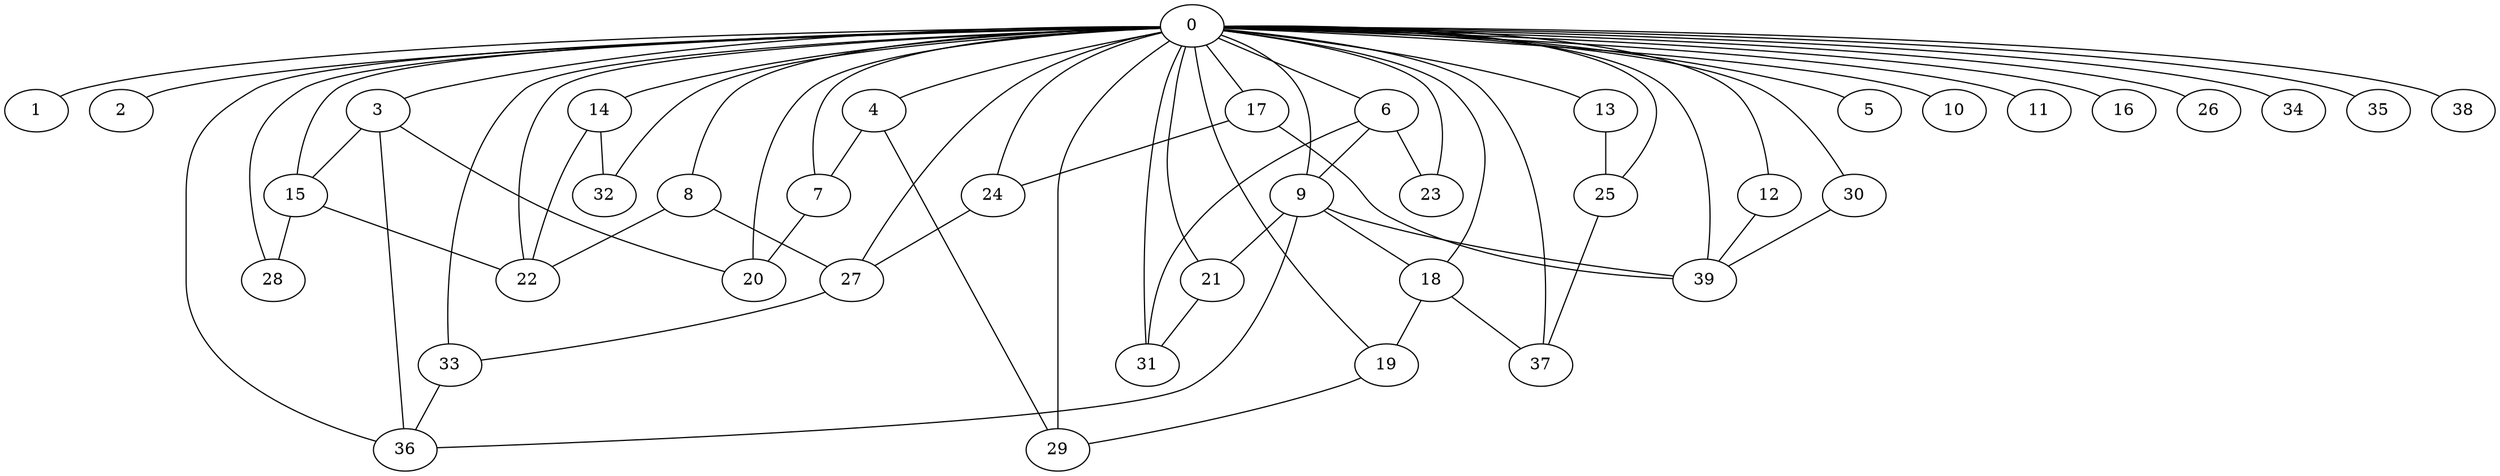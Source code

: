 
graph graphname {
    0 -- 1
0 -- 2
0 -- 3
0 -- 4
0 -- 5
0 -- 6
0 -- 7
0 -- 8
0 -- 9
0 -- 10
0 -- 11
0 -- 12
0 -- 13
0 -- 14
0 -- 15
0 -- 16
0 -- 17
0 -- 18
0 -- 19
0 -- 20
0 -- 21
0 -- 22
0 -- 23
0 -- 24
0 -- 25
0 -- 26
0 -- 27
0 -- 28
0 -- 29
0 -- 30
0 -- 31
0 -- 32
0 -- 33
0 -- 34
0 -- 35
0 -- 36
0 -- 37
0 -- 38
0 -- 39
3 -- 15
3 -- 20
3 -- 36
4 -- 7
4 -- 29
6 -- 9
6 -- 23
6 -- 31
7 -- 20
8 -- 22
8 -- 27
9 -- 18
9 -- 21
9 -- 36
9 -- 39
12 -- 39
13 -- 25
14 -- 22
14 -- 32
15 -- 28
15 -- 22
17 -- 24
17 -- 39
18 -- 37
18 -- 19
19 -- 29
21 -- 31
24 -- 27
25 -- 37
27 -- 33
30 -- 39
33 -- 36

}
